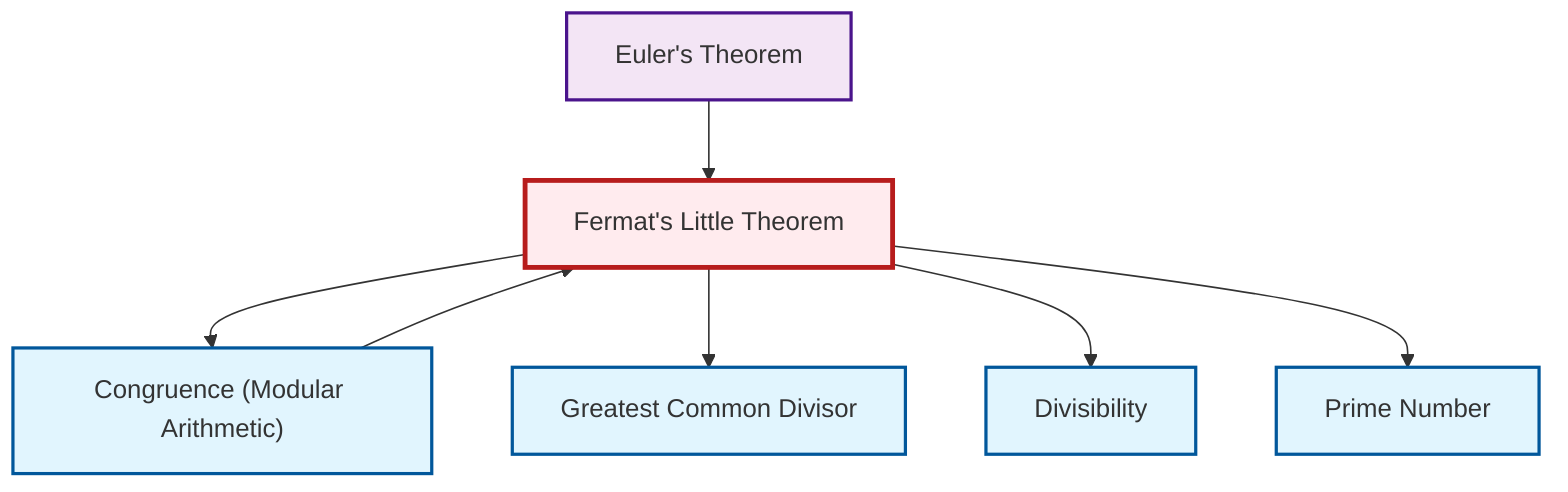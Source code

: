 graph TD
    classDef definition fill:#e1f5fe,stroke:#01579b,stroke-width:2px
    classDef theorem fill:#f3e5f5,stroke:#4a148c,stroke-width:2px
    classDef axiom fill:#fff3e0,stroke:#e65100,stroke-width:2px
    classDef example fill:#e8f5e9,stroke:#1b5e20,stroke-width:2px
    classDef current fill:#ffebee,stroke:#b71c1c,stroke-width:3px
    def-prime["Prime Number"]:::definition
    def-gcd["Greatest Common Divisor"]:::definition
    thm-euler["Euler's Theorem"]:::theorem
    def-congruence["Congruence (Modular Arithmetic)"]:::definition
    thm-fermat-little["Fermat's Little Theorem"]:::theorem
    def-divisibility["Divisibility"]:::definition
    thm-fermat-little --> def-congruence
    thm-fermat-little --> def-gcd
    thm-fermat-little --> def-divisibility
    def-congruence --> thm-fermat-little
    thm-euler --> thm-fermat-little
    thm-fermat-little --> def-prime
    class thm-fermat-little current